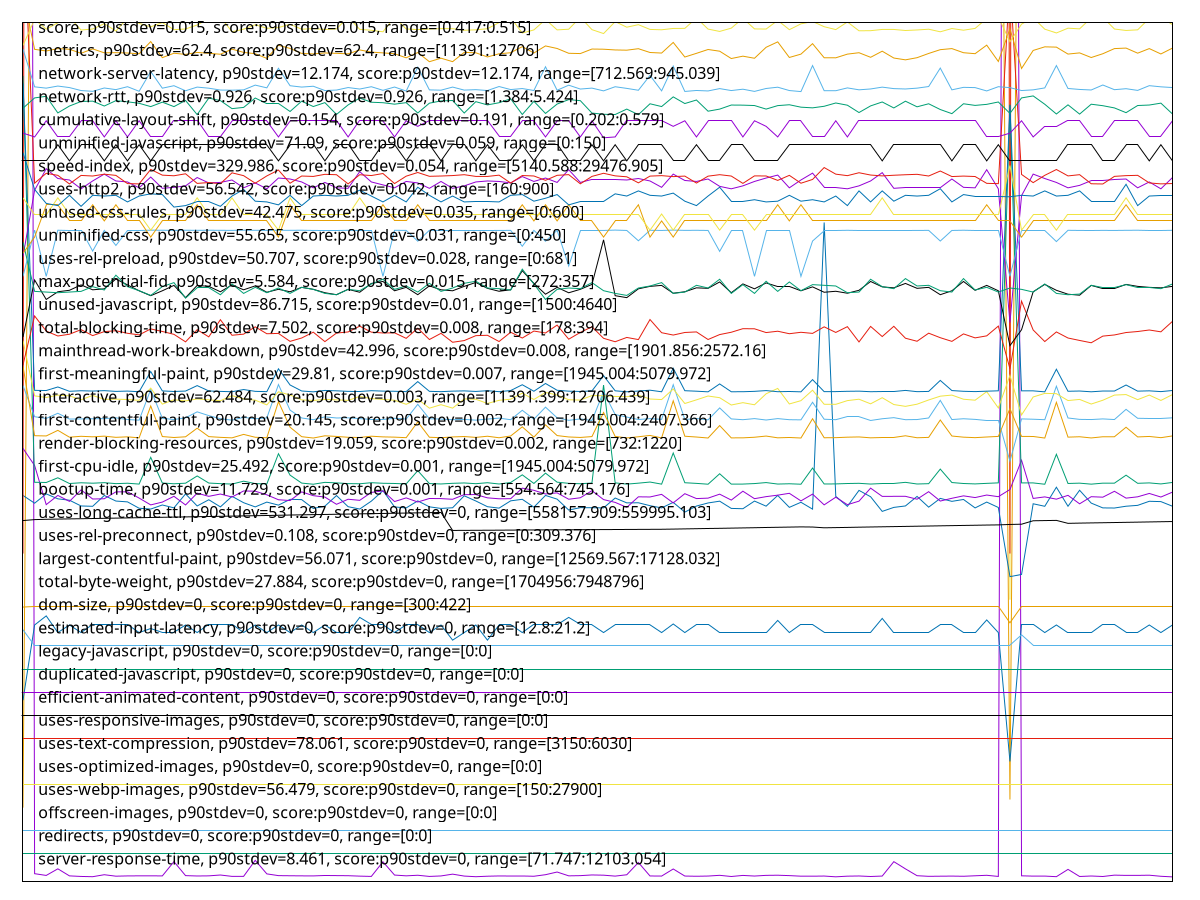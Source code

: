 reset
set terminal svg size 640, 4440 enhanced background rgb 'white'
set output "report_00007_2020-12-11T15:55:29.892Z/correlation/pages/correlation.svg"

$serverResponseTimeP90Stdev8461ScoreP90Stdev0Range7174712103054 <<EOF
0 215.64934510104882
1 0.3384957789716041
2 0.2627295983627526
3 0.5485674085443846
4 0.24331798413916597
5 0.21887439242773093
6 0.20786134561268854
7 0.2935124072652854
8 0.23037093885904347
9 0.24174213353798932
10 0.24507290867229464
11 0.24630851880276283
12 0.2418137631107699
13 0.8597620874904068
14 0.2541877718086469
15 0.23896648759273476
16 0.24469685341519562
17 0.28101304681504224
18 0.22179329751854693
19 0.22344077769250445
20 0.9167971348170885
21 0.32981069327193646
22 0.2542773087746225
23 0.24881555385008977
24 0.24414172422614486
25 0.24190330007674604
26 0.260598618572525
27 0.2554591967255054
28 0.25101816321309806
29 0.23246610386288033
30 0.2201637247377847
31 0.8521514453824506
32 0.2787209004860578
33 0.24543105653619837
34 0.27035814786390383
35 0.21966231772831926
36 0.24070350473266813
37 0.31858275773855205
38 0.23477615758506026
39 0.2074494755691995
40 0.22892044001023296
41 0.24018419033000768
42 0.23658480429777448
43 0.23807111793297503
44 0.2273087746226655
45 0.29446149910463015
46 0.4104297774366844
47 0.24507290867229464
48 0.2536326426195959
49 0.28339473011000277
50 0.27340240470708627
51 0.2336658992069585
52 0.29193655666410845
53 0.8222998209260681
54 0.2395037093885905
55 0.23481197237145054
56 0.5419237656689692
57 0.23626247122026103
58 0.22657457150166274
59 0.23594013814274734
60 0.2675825019186493
61 0.21654643131235596
62 0.2631772831926322
63 0.23642363775901776
64 0.26577385520593505
65 0.2717012023535432
66 0.25497569710923496
67 0.2303351240726529
68 0.2295292913788693
69 0.23613711946789462
70 0.20273983115886426
71 0.23106932719365567
72 0.23902020977232033
73 0.21679713481708857
74 0.23570734203121002
75 0.8589920695830138
76 0.5467766692248656
77 0.25121514453824506
78 0.2238884625223843
79 0.22960092095165013
80 0.23407776925044754
81 0.22644921974929658
82 0.24792018419033005
83 0.2686569455103608
84 0.2196085955487337
85 145.96403172166788
86 0.2461294448708111
87 0.23296751087234602
88 0.23434638014837542
89 0.20875671527244802
90 0.5248401125607571
91 0.21690457917625997
92 0.2381964696853417
93 0.21667178306472265
94 0.2756229214632898
95 0.26409056024558697
96 0.26477104118700445
97 0.2728651829112305
98 0.2261089792785881
99 0.2
EOF

$redirectsP90Stdev0ScoreP90Stdev0Range00 <<EOF
0 1.2
1 1.2
2 1.2
3 1.2
4 1.2
5 1.2
6 1.2
7 1.2
8 1.2
9 1.2
10 1.2
11 1.2
12 1.2
13 1.2
14 1.2
15 1.2
16 1.2
17 1.2
18 1.2
19 1.2
20 1.2
21 1.2
22 1.2
23 1.2
24 1.2
25 1.2
26 1.2
27 1.2
28 1.2
29 1.2
30 1.2
31 1.2
32 1.2
33 1.2
34 1.2
35 1.2
36 1.2
37 1.2
38 1.2
39 1.2
40 1.2
41 1.2
42 1.2
43 1.2
44 1.2
45 1.2
46 1.2
47 1.2
48 1.2
49 1.2
50 1.2
51 1.2
52 1.2
53 1.2
54 1.2
55 1.2
56 1.2
57 1.2
58 1.2
59 1.2
60 1.2
61 1.2
62 1.2
63 1.2
64 1.2
65 1.2
66 1.2
67 1.2
68 1.2
69 1.2
70 1.2
71 1.2
72 1.2
73 1.2
74 1.2
75 1.2
76 1.2
77 1.2
78 1.2
79 1.2
80 1.2
81 1.2
82 1.2
83 1.2
84 1.2
85 1.2
86 1.2
87 1.2
88 1.2
89 1.2
90 1.2
91 1.2
92 1.2
93 1.2
94 1.2
95 1.2
96 1.2
97 1.2
98 1.2
99 1.2
EOF

$offscreenImagesP90Stdev0ScoreP90Stdev0Range00 <<EOF
0 2.2
1 2.2
2 2.2
3 2.2
4 2.2
5 2.2
6 2.2
7 2.2
8 2.2
9 2.2
10 2.2
11 2.2
12 2.2
13 2.2
14 2.2
15 2.2
16 2.2
17 2.2
18 2.2
19 2.2
20 2.2
21 2.2
22 2.2
23 2.2
24 2.2
25 2.2
26 2.2
27 2.2
28 2.2
29 2.2
30 2.2
31 2.2
32 2.2
33 2.2
34 2.2
35 2.2
36 2.2
37 2.2
38 2.2
39 2.2
40 2.2
41 2.2
42 2.2
43 2.2
44 2.2
45 2.2
46 2.2
47 2.2
48 2.2
49 2.2
50 2.2
51 2.2
52 2.2
53 2.2
54 2.2
55 2.2
56 2.2
57 2.2
58 2.2
59 2.2
60 2.2
61 2.2
62 2.2
63 2.2
64 2.2
65 2.2
66 2.2
67 2.2
68 2.2
69 2.2
70 2.2
71 2.2
72 2.2
73 2.2
74 2.2
75 2.2
76 2.2
77 2.2
78 2.2
79 2.2
80 2.2
81 2.2
82 2.2
83 2.2
84 2.2
85 2.2
86 2.2
87 2.2
88 2.2
89 2.2
90 2.2
91 2.2
92 2.2
93 2.2
94 2.2
95 2.2
96 2.2
97 2.2
98 2.2
99 2.2
EOF

$usesWebpImagesP90Stdev56479ScoreP90Stdev0Range15027900 <<EOF
0 3.2
1 67.60000000000001
2 67.95
3 67.95
4 67.60000000000001
5 67.60000000000001
6 67.95
7 67.60000000000001
8 67.95
9 67.60000000000001
10 67.60000000000001
11 67.25000000000001
12 67.60000000000001
13 67.60000000000001
14 67.60000000000001
15 67.95
16 67.60000000000001
17 67.60000000000001
18 67.60000000000001
19 67.60000000000001
20 67.60000000000001
21 67.60000000000001
22 67.25000000000001
23 67.95
24 67.60000000000001
25 67.60000000000001
26 67.60000000000001
27 67.60000000000001
28 67.60000000000001
29 67.60000000000001
30 67.60000000000001
31 67.95
32 67.60000000000001
33 67.60000000000001
34 67.95
35 67.60000000000001
36 67.60000000000001
37 67.60000000000001
38 67.60000000000001
39 67.60000000000001
40 67.60000000000001
41 67.60000000000001
42 67.60000000000001
43 67.95
44 67.60000000000001
45 67.95
46 67.60000000000001
47 67.95
48 67.60000000000001
49 67.60000000000001
50 67.95
51 67.60000000000001
52 67.60000000000001
53 67.95
54 67.25000000000001
55 67.60000000000001
56 67.25000000000001
57 67.60000000000001
58 67.60000000000001
59 67.60000000000001
60 67.60000000000001
61 67.60000000000001
62 67.60000000000001
63 67.60000000000001
64 67.60000000000001
65 67.60000000000001
66 67.60000000000001
67 67.95
68 67.60000000000001
69 67.60000000000001
70 67.60000000000001
71 67.60000000000001
72 67.60000000000001
73 67.60000000000001
74 67.60000000000001
75 67.60000000000001
76 67.60000000000001
77 67.60000000000001
78 67.60000000000001
79 67.60000000000001
80 67.60000000000001
81 67.60000000000001
82 67.60000000000001
83 67.60000000000001
84 67.60000000000001
85 3.5500000000000003
86 67.60000000000001
87 67.60000000000001
88 67.60000000000001
89 67.60000000000001
90 67.60000000000001
91 67.60000000000001
92 67.60000000000001
93 67.25000000000001
94 67.60000000000001
95 67.95
96 67.60000000000001
97 67.60000000000001
98 67.60000000000001
99 67.60000000000001
EOF

$usesOptimizedImagesP90Stdev0ScoreP90Stdev0Range00 <<EOF
0 4.2
1 4.2
2 4.2
3 4.2
4 4.2
5 4.2
6 4.2
7 4.2
8 4.2
9 4.2
10 4.2
11 4.2
12 4.2
13 4.2
14 4.2
15 4.2
16 4.2
17 4.2
18 4.2
19 4.2
20 4.2
21 4.2
22 4.2
23 4.2
24 4.2
25 4.2
26 4.2
27 4.2
28 4.2
29 4.2
30 4.2
31 4.2
32 4.2
33 4.2
34 4.2
35 4.2
36 4.2
37 4.2
38 4.2
39 4.2
40 4.2
41 4.2
42 4.2
43 4.2
44 4.2
45 4.2
46 4.2
47 4.2
48 4.2
49 4.2
50 4.2
51 4.2
52 4.2
53 4.2
54 4.2
55 4.2
56 4.2
57 4.2
58 4.2
59 4.2
60 4.2
61 4.2
62 4.2
63 4.2
64 4.2
65 4.2
66 4.2
67 4.2
68 4.2
69 4.2
70 4.2
71 4.2
72 4.2
73 4.2
74 4.2
75 4.2
76 4.2
77 4.2
78 4.2
79 4.2
80 4.2
81 4.2
82 4.2
83 4.2
84 4.2
85 4.2
86 4.2
87 4.2
88 4.2
89 4.2
90 4.2
91 4.2
92 4.2
93 4.2
94 4.2
95 4.2
96 4.2
97 4.2
98 4.2
99 4.2
EOF

$usesTextCompressionP90Stdev78061ScoreP90Stdev0Range31506030 <<EOF
0 7.846875
1 11.10625
2 11.5
3 10.778125
4 11.10625
5 10.778125
6 11.10625
7 11.10625
8 11.10625
9 11.10625
10 10.778125
11 10.953125
12 10.778125
13 10.778125
14 11.10625
15 10.778125
16 11.10625
17 11.10625
18 11.10625
19 10.778125
20 11.10625
21 10.778125
22 11.10625
23 10.778125
24 11.10625
25 10.778125
26 11.10625
27 10.778125
28 10.778125
29 11.434375
30 11.10625
31 11.10625
32 10.778125
33 11.10625
34 11.10625
35 10.778125
36 11.10625
37 10.45
38 10.778125
39 11.10625
40 10.45
41 11.10625
42 11.10625
43 10.778125
44 11.10625
45 11.10625
46 11.10625
47 11.434375
48 11.10625
49 11.10625
50 10.778125
51 11.10625
52 11.10625
53 11.10625
54 11.10625
55 10.778125
56 11.149999999999999
57 10.778125
58 11.10625
59 11.10625
60 10.778125
61 10.778125
62 10.778125
63 10.778125
64 10.778125
65 11.303125
66 10.778125
67 11.10625
68 11.10625
69 10.778125
70 10.778125
71 10.778125
72 10.778125
73 10.778125
74 11.390625
75 10.778125
76 10.778125
77 10.778125
78 10.778125
79 11.10625
80 11.10625
81 10.778125
82 10.778125
83 11.325
84 10.778125
85 5.2
86 11.10625
87 11.10625
88 10.778125
89 11.10625
90 10.778125
91 10.778125
92 10.778125
93 11.10625
94 11.10625
95 10.778125
96 10.778125
97 11.10625
98 10.778125
99 11.10625
EOF

$usesResponsiveImagesP90Stdev0ScoreP90Stdev0Range00 <<EOF
0 6.2
1 6.2
2 6.2
3 6.2
4 6.2
5 6.2
6 6.2
7 6.2
8 6.2
9 6.2
10 6.2
11 6.2
12 6.2
13 6.2
14 6.2
15 6.2
16 6.2
17 6.2
18 6.2
19 6.2
20 6.2
21 6.2
22 6.2
23 6.2
24 6.2
25 6.2
26 6.2
27 6.2
28 6.2
29 6.2
30 6.2
31 6.2
32 6.2
33 6.2
34 6.2
35 6.2
36 6.2
37 6.2
38 6.2
39 6.2
40 6.2
41 6.2
42 6.2
43 6.2
44 6.2
45 6.2
46 6.2
47 6.2
48 6.2
49 6.2
50 6.2
51 6.2
52 6.2
53 6.2
54 6.2
55 6.2
56 6.2
57 6.2
58 6.2
59 6.2
60 6.2
61 6.2
62 6.2
63 6.2
64 6.2
65 6.2
66 6.2
67 6.2
68 6.2
69 6.2
70 6.2
71 6.2
72 6.2
73 6.2
74 6.2
75 6.2
76 6.2
77 6.2
78 6.2
79 6.2
80 6.2
81 6.2
82 6.2
83 6.2
84 6.2
85 6.2
86 6.2
87 6.2
88 6.2
89 6.2
90 6.2
91 6.2
92 6.2
93 6.2
94 6.2
95 6.2
96 6.2
97 6.2
98 6.2
99 6.2
EOF

$efficientAnimatedContentP90Stdev0ScoreP90Stdev0Range00 <<EOF
0 7.2
1 7.2
2 7.2
3 7.2
4 7.2
5 7.2
6 7.2
7 7.2
8 7.2
9 7.2
10 7.2
11 7.2
12 7.2
13 7.2
14 7.2
15 7.2
16 7.2
17 7.2
18 7.2
19 7.2
20 7.2
21 7.2
22 7.2
23 7.2
24 7.2
25 7.2
26 7.2
27 7.2
28 7.2
29 7.2
30 7.2
31 7.2
32 7.2
33 7.2
34 7.2
35 7.2
36 7.2
37 7.2
38 7.2
39 7.2
40 7.2
41 7.2
42 7.2
43 7.2
44 7.2
45 7.2
46 7.2
47 7.2
48 7.2
49 7.2
50 7.2
51 7.2
52 7.2
53 7.2
54 7.2
55 7.2
56 7.2
57 7.2
58 7.2
59 7.2
60 7.2
61 7.2
62 7.2
63 7.2
64 7.2
65 7.2
66 7.2
67 7.2
68 7.2
69 7.2
70 7.2
71 7.2
72 7.2
73 7.2
74 7.2
75 7.2
76 7.2
77 7.2
78 7.2
79 7.2
80 7.2
81 7.2
82 7.2
83 7.2
84 7.2
85 7.2
86 7.2
87 7.2
88 7.2
89 7.2
90 7.2
91 7.2
92 7.2
93 7.2
94 7.2
95 7.2
96 7.2
97 7.2
98 7.2
99 7.2
EOF

$duplicatedJavascriptP90Stdev0ScoreP90Stdev0Range00 <<EOF
0 8.2
1 8.2
2 8.2
3 8.2
4 8.2
5 8.2
6 8.2
7 8.2
8 8.2
9 8.2
10 8.2
11 8.2
12 8.2
13 8.2
14 8.2
15 8.2
16 8.2
17 8.2
18 8.2
19 8.2
20 8.2
21 8.2
22 8.2
23 8.2
24 8.2
25 8.2
26 8.2
27 8.2
28 8.2
29 8.2
30 8.2
31 8.2
32 8.2
33 8.2
34 8.2
35 8.2
36 8.2
37 8.2
38 8.2
39 8.2
40 8.2
41 8.2
42 8.2
43 8.2
44 8.2
45 8.2
46 8.2
47 8.2
48 8.2
49 8.2
50 8.2
51 8.2
52 8.2
53 8.2
54 8.2
55 8.2
56 8.2
57 8.2
58 8.2
59 8.2
60 8.2
61 8.2
62 8.2
63 8.2
64 8.2
65 8.2
66 8.2
67 8.2
68 8.2
69 8.2
70 8.2
71 8.2
72 8.2
73 8.2
74 8.2
75 8.2
76 8.2
77 8.2
78 8.2
79 8.2
80 8.2
81 8.2
82 8.2
83 8.2
84 8.2
85 8.2
86 8.2
87 8.2
88 8.2
89 8.2
90 8.2
91 8.2
92 8.2
93 8.2
94 8.2
95 8.2
96 8.2
97 8.2
98 8.2
99 8.2
EOF

$legacyJavascriptP90Stdev0ScoreP90Stdev0Range00 <<EOF
0 9.2
1 9.2
2 9.2
3 9.2
4 9.2
5 9.2
6 9.2
7 9.2
8 9.2
9 9.2
10 9.2
11 9.2
12 9.2
13 9.2
14 9.2
15 9.2
16 9.2
17 9.2
18 9.2
19 9.2
20 9.2
21 9.2
22 9.2
23 9.2
24 9.2
25 9.2
26 9.2
27 9.2
28 9.2
29 9.2
30 9.2
31 9.2
32 9.2
33 9.2
34 9.2
35 9.2
36 9.2
37 9.2
38 9.2
39 9.2
40 9.2
41 9.2
42 9.2
43 9.2
44 9.2
45 9.2
46 9.2
47 9.2
48 9.2
49 9.2
50 9.2
51 9.2
52 9.2
53 9.2
54 9.2
55 9.2
56 9.2
57 9.2
58 9.2
59 9.2
60 9.2
61 9.2
62 9.2
63 9.2
64 9.2
65 9.2
66 9.2
67 9.2
68 9.2
69 9.2
70 9.2
71 9.2
72 9.2
73 9.2
74 9.2
75 9.2
76 9.2
77 9.2
78 9.2
79 9.2
80 9.2
81 9.2
82 9.2
83 9.2
84 9.2
85 9.2
86 9.2
87 9.2
88 9.2
89 9.2
90 9.2
91 9.2
92 9.2
93 9.2
94 9.2
95 9.2
96 9.2
97 9.2
98 9.2
99 9.2
EOF

$estimatedInputLatencyP90Stdev0ScoreP90Stdev0Range128212 <<EOF
0 10.899999999999999
1 10.2
2 10.2
3 10.2
4 10.2
5 10.2
6 10.2
7 10.2
8 10.2
9 10.2
10 10.2
11 10.2
12 10.2
13 10.2
14 10.2
15 10.2
16 10.2
17 10.2
18 10.2
19 10.2
20 10.2
21 10.2
22 10.2
23 10.2
24 10.2
25 10.2
26 10.2
27 10.2
28 10.2
29 10.2
30 10.2
31 10.2
32 10.2
33 10.2
34 10.2
35 10.2
36 10.2
37 10.2
38 10.2
39 10.2
40 10.2
41 10.2
42 10.2
43 10.2
44 10.2
45 10.2
46 10.2
47 10.2
48 10.2
49 10.2
50 10.2
51 10.2
52 10.2
53 10.2
54 10.2
55 10.2
56 10.2
57 10.2
58 10.2
59 10.2
60 10.2
61 10.2
62 10.2
63 10.2
64 10.2
65 10.2
66 10.2
67 10.2
68 10.2
69 10.2
70 10.2
71 10.2
72 10.2
73 10.2
74 10.2
75 10.2
76 10.2
77 10.2
78 10.2
79 10.2
80 10.2
81 10.2
82 10.2
83 10.2
84 10.2
85 10.2
86 10.68
87 10.2
88 10.2
89 10.2
90 10.2
91 10.2
92 10.2
93 10.2
94 10.2
95 10.2
96 10.2
97 10.2
98 10.2
99 10.2
EOF

$domSizeP90Stdev0ScoreP90Stdev0Range300422 <<EOF
0 11.8827868852459
1 11.899999999999999
2 11.899999999999999
3 11.899999999999999
4 11.899999999999999
5 11.899999999999999
6 11.899999999999999
7 11.899999999999999
8 11.899999999999999
9 11.899999999999999
10 11.899999999999999
11 11.899999999999999
12 11.899999999999999
13 11.899999999999999
14 11.899999999999999
15 11.899999999999999
16 11.899999999999999
17 11.899999999999999
18 11.899999999999999
19 11.899999999999999
20 11.899999999999999
21 11.899999999999999
22 11.899999999999999
23 11.899999999999999
24 11.899999999999999
25 11.899999999999999
26 11.899999999999999
27 11.899999999999999
28 11.899999999999999
29 11.899999999999999
30 11.899999999999999
31 11.899999999999999
32 11.899999999999999
33 11.899999999999999
34 11.899999999999999
35 11.899999999999999
36 11.899999999999999
37 11.899999999999999
38 11.899999999999999
39 11.899999999999999
40 11.899999999999999
41 11.899999999999999
42 11.899999999999999
43 11.899999999999999
44 11.899999999999999
45 11.899999999999999
46 11.899999999999999
47 11.899999999999999
48 11.899999999999999
49 11.899999999999999
50 11.899999999999999
51 11.899999999999999
52 11.899999999999999
53 11.899999999999999
54 11.899999999999999
55 11.899999999999999
56 11.899999999999999
57 11.899999999999999
58 11.899999999999999
59 11.899999999999999
60 11.899999999999999
61 11.899999999999999
62 11.899999999999999
63 11.899999999999999
64 11.899999999999999
65 11.899999999999999
66 11.899999999999999
67 11.899999999999999
68 11.899999999999999
69 11.899999999999999
70 11.899999999999999
71 11.899999999999999
72 11.899999999999999
73 11.899999999999999
74 11.899999999999999
75 11.899999999999999
76 11.899999999999999
77 11.899999999999999
78 11.899999999999999
79 11.899999999999999
80 11.899999999999999
81 11.899999999999999
82 11.899999999999999
83 11.899999999999999
84 11.899999999999999
85 11.2
86 11.899999999999999
87 11.899999999999999
88 11.899999999999999
89 11.899999999999999
90 11.899999999999999
91 11.899999999999999
92 11.899999999999999
93 11.899999999999999
94 11.899999999999999
95 11.899999999999999
96 11.899999999999999
97 11.899999999999999
98 11.899999999999999
99 11.899999999999999
EOF

$totalByteWeightP90Stdev27884ScoreP90Stdev0Range17049567948796 <<EOF
0 138.57916666666665
1 45540.19999999999
2 45534.61458333333
3 45534.47604166666
4 45534.563541666656
5 45534.52708333333
6 45534.51979166666
7 45534.570833333324
8 45534.51979166666
9 45534.52708333333
10 45534.563541666656
11 45534.570833333324
12 45534.570833333324
13 45534.47604166666
14 45534.48333333332
15 45534.51979166666
16 45534.570833333324
17 45534.51979166666
18 45534.570833333324
19 45534.52708333333
20 45534.48333333332
21 45534.570833333324
22 45534.570833333324
23 45534.60729166666
24 45534.61458333333
25 45534.52708333333
26 45534.52708333333
27 45534.570833333324
28 45534.570833333324
29 45534.52708333333
30 45534.47604166666
31 45534.570833333324
32 45534.563541666656
33 45534.570833333324
34 45534.570833333324
35 45534.563541666656
36 45534.556249999994
37 45534.30833333333
38 45534.26458333332
39 45534.30833333333
40 45534.30833333333
41 45534.220833333326
42 45534.352083333324
43 45534.35937499999
44 45534.352083333324
45 45534.24999999999
46 45534.352083333324
47 45534.29374999999
48 45534.352083333324
49 45534.352083333324
50 45534.16979166666
51 45534.21354166666
52 45534.30833333333
53 45534.352083333324
54 45534.30104166666
55 45534.352083333324
56 45534.21354166666
57 45534.30104166666
58 45534.30833333333
59 45534.352083333324
60 45534.220833333326
61 45534.30833333333
62 45534.26458333332
63 45534.25729166666
64 45534.344791666656
65 45534.24999999999
66 45534.30104166666
67 45534.29374999999
68 45534.03854166666
69 45534.002083333326
70 45533.907291666656
71 45533.99479166666
72 45534.08958333333
73 45534.08958333333
74 45534.08958333333
75 45534.08958333333
76 45534.08958333333
77 45534.04583333332
78 45534.04583333332
79 45534.08958333333
80 45534.08958333333
81 45534.08958333333
82 45534.096874999996
83 45534.08229166666
84 45533.987499999996
85 12.2
86 45539.64583333333
87 45536.79479166666
88 45536.98437499999
89 45536.98437499999
90 45534.002083333326
91 45533.99479166666
92 45534.04583333332
93 45534.08229166666
94 45534.05312499999
95 45534.08958333333
96 45534.04583333332
97 45534.03854166666
98 45534.04583333332
99 45534.08958333333
EOF

$largestContentfulPaintP90Stdev56071ScoreP90Stdev0Range1256956717128032 <<EOF
0 16.71374078994475
1 16.3794314570086
2 16.78244473966811
3 16.568111287017476
4 16.50820574789141
5 16.259262186581918
6 16.24456453585174
7 16.713606257672616
8 16.47216959714797
9 16.43588624335455
10 16.160888825893675
11 16.125187324177205
12 16.30167853033109
13 16.17754223952996
14 16.78209327410718
15 16.25939840050744
16 16.52797022032069
17 16.219501173553912
18 16.67632063845182
19 16.4003243188704
20 16.21856953756941
21 16.42677840853133
22 16.29555394864237
23 16.544598409155956
24 16.53469178896698
25 16.15124286198196
26 16.251503037786826
27 16.70966109879241
28 16.227818631278335
29 16.12606514725286
30 16.46821434834736
31 16.921685641322625
32 16.2182399335027
33 16.174111666590655
34 16.47898533838478
35 16.221369490483124
36 16.152495693766163
37 16.18153616635883
38 16.699302113838414
39 16.474680305676618
40 16.22732758848508
41 16.165409110237256
42 16.48088897003541
43 16.547162930593423
44 16.20737140756799
45 16.715743639146094
46 16.55478754711641
47 16.082444739668112
48 16.186116990224857
49 16.18372231578095
50 16.176518112608388
51 16.60237833838238
52 16.392995673346103
53 16.397283889520256
54 16.271711466714148
55 16.175053392495574
56 16.415218723048582
57 15.992844564776153
58 16.255268259753052
59 16.388725955359384
60 16.466806804450222
61 16.153336520467
62 16.13961422870972
63 16.470918447017194
64 16.25091950405645
65 16.71443363114622
66 16.19888410284998
67 16.41935054545638
68 16.121874466976003
69 28.531516346872593
70 16.67387887771264
71 16.242899698984118
72 16.933591747406133
73 16.658707000723194
74 16.024468056993708
75 16.19749673879365
76 16.259845720312278
77 16.67240911263963
78 16.207590022510207
79 16.587768133629062
80 16.458867718741146
81 16.54014370929506
82 16.174461450498203
83 16.427625961845777
84 16.19336323473245
85 13.2
86 13.293772356981384
87 16.35410912008694
88 16.245079121792607
89 17.070236176208525
90 16.246767501807845
91 16.939304324011452
92 16.38288389144214
93 16.175391404829302
94 16.17013623794922
95 16.247524245838584
96 16.285432076817994
97 16.461790432353173
98 16.447597277643457
99 16.247589830321232
EOF

$usesRelPreconnectP90Stdev0108ScoreP90Stdev0Range0309376 <<EOF
0 14.2
1 345.26918238992454
2 344.38867924527045
3 344.38867924527045
4 344.38867924527045
5 344.38867924527045
6 344.38867924527045
7 344.38867924527045
8 344.38867924527045
9 344.38867924527045
10 344.38867924527045
11 349.32830188677974
12 344.38867924527045
13 344.38867924527045
14 344.38867924527045
15 344.38867924527045
16 344.38867924527045
17 344.38867924527045
18 344.38867924527045
19 346.6955974842641
20 344.38867924527045
21 344.38867924527045
22 350.8647798742011
23 344.38867924527045
24 344.38867924527045
25 344.38867924527045
26 344.38867924527045
27 344.38867924527045
28 344.38867924527045
29 344.38867924527045
30 344.38867924527045
31 344.38867924527045
32 344.38867924527045
33 344.38867924527045
34 344.38867924527045
35 344.38867924527045
36 344.38867924527045
37 344.38867924527045
38 344.38867924527045
39 344.38867924527045
40 344.38867924527045
41 344.38867924527045
42 344.38867924527045
43 344.38867924527045
44 344.38867924527045
45 345.4166666666541
46 344.38867924527045
47 344.38867924527045
48 344.38867924527045
49 344.38867924527045
50 344.38867924527045
51 344.5229559748302
52 344.38867924527045
53 344.38867924527045
54 344.38867924527045
55 344.38867924527045
56 354.70817610061596
57 344.38867924527045
58 344.98081761005034
59 344.38867924527045
60 344.38867924527045
61 344.38867924527045
62 344.38867924527045
63 344.38867924527045
64 344.38867924527045
65 344.38867924527045
66 344.45471698111953
67 344.41949685533336
68 344.38867924527045
69 344.38867924527045
70 344.38867924527045
71 344.38867924527045
72 344.38867924527045
73 344.38867924527045
74 344.38867924527045
75 344.38867924527045
76 344.38867924527045
77 345.0886792452705
78 344.57358490564786
79 344.6396226414969
80 344.38867924527045
81 344.9742138364654
82 344.38867924527045
83 344.38867924527045
84 344.38867924527045
85 14.2
86 344.5625786163397
87 344.38867924527045
88 344.38867924527045
89 345.2339622641383
90 344.38867924527045
91 344.59559748426415
92 344.38867924527045
93 344.38867924527045
94 344.38867924527045
95 344.38867924527045
96 344.38867924527045
97 344.38867924527045
98 344.40849056602514
99 344.38867924527045
EOF

$usesLongCacheTtlP90Stdev531297ScoreP90Stdev0Range558157909559995103 <<EOF
0 15.627249341215226
1 15.66827349771545
2 15.682263450649023
3 15.690984439338918
4 15.699705428028862
5 15.706894581429516
6 15.71561547130044
7 15.724336361171364
8 15.733057251042336
9 15.741778140913258
10 15.750499030784182
11 15.76046576206523
12 15.769186651936153
13 15.777907541807076
14 15.785382590267874
15 15.794103480138798
16 15.80282437000972
17 15.811545259880644
18 15.820266149751566
19 15.82898703962249
20 15.837707929493412
21 15.846428819364336
22 15.856395550645384
23 15.86665006866408
24 15.875371057353975
25 15.88409204604387
26 15.891279110129076
27 15.899999999999999
28 15.908720889870922
29 15.917441779741846
30 15.926162669612768
31 15.934883559483692
32 15.943604449354615
33 15.952325339225538
34 15.96104622909646
35 15.969349138229608
36 15.978069616354816
37 15.2
38 15.202673786192902
39 15.205347572385802
40 15.208021358578755
41 15.210695144771655
42 15.214904436672846
43 15.21719633811161
44 15.219870223123483
45 15.223308075281627
46 15.225981960293502
47 15.228655845305425
48 15.231329730317299
49 15.234003615329172
50 15.236677500341095
51 15.23935138535297
52 15.242025270364843
53 15.244699155376717
54 15.24737304038864
55 15.250046925400515
56 15.257891336839553
57 15.266597502683167
58 15.275303668526734
59 15.2840098343703
60 15.291178701647045
61 15.299884768671689
62 15.308590835696283
63 15.317296902720877
64 15.327540663588229
65 15.336246829431843
66 15.344535014537634
67 15.353240768635484
68 15.34698011126947
69 15.313906603665405
70 15.322288420926903
71 15.330670238188352
72 15.340590539844383
73 15.348972455924804
74 15.357354372005224
75 15.365736288085694
76 15.374118204166114
77 15.382500120246535
78 15.390882036327005
79 15.399263952407425
80 15.407645868487895
81 15.416027784568316
82 15.424409700648738
83 15.432791616729208
84 15.439633862587382
85 15.458792302042108
86 15.469568924235434
87 15.618082538952567
88 15.626464356214067
89 15.634846173475514
90 15.50668840067907
91 15.516831796759908
92 15.525523139757144
93 15.532972862326218
94 15.541664205323505
95 15.550355548320791
96 15.55904689131803
97 15.567738234315314
98 15.5764295773126
99 15.585120920309839
EOF

$bootupTimeP90Stdev11729ScoreP90Stdev0001Range554564745176 <<EOF
0 18.75140737341289
1 18.011251338534503
2 16.31666666666667
3 16.71538932231911
4 16.45823007495793
5 16.955254703992665
6 16.56006577940952
7 16.57152363469481
8 16.86894599969405
9 16.871837234205298
10 16.601239100504817
11 16.30515527000153
12 16.427015450512467
13 16.677428484014076
14 16.303067156187854
15 16.812834633623986
16 16.67635765641732
17 16.77615878843506
18 16.646535107847637
19 16.90883432767324
20 16.898447299984703
21 16.74173168119933
22 16.52890469634389
23 16.493406761511398
24 16.86862475141502
25 16.705323542909593
26 16.644072204375096
27 16.33144408750191
28 16.55021416551935
29 16.502776502983018
30 16.845816123604095
31 16.912207434603026
32 16.450359492121773
33 16.608949059201468
34 16.430335016062415
35 16.582767324460765
36 16.578162765794712
37 16.548233134465356
38 16.750137677833866
39 16.751636836469334
40 16.61055530059661
41 16.570399265718223
42 16.573236958849627
43 17.031122839222885
44 16.93763959002601
45 16.77637295395441
46 16.82675539238183
47 16.550374789658868
48 16.61424965580542
49 16.919328438121468
50 16.535597368823616
51 16.413415940033655
52 16.2
53 16.654834021722504
54 16.648623221661314
55 16.76180969863852
56 16.392802508796084
57 16.79098975065015
58 16.5788588037326
59 16.59840140737341
60 16.769894446994034
61 16.513377696190915
62 16.89839375860487
63 16.574521951965732
64 16.663025852837695
65 16.727061343123754
66 16.80726633012085
67 16.478629340676147
68 16.77235735046658
69 16.307029218295853
70 16.6385574422518
71 16.31527459079088
72 16.467278568150526
73 17.03144408750191
74 16.673894752944776
75 16.676197032277805
76 16.676625363316504
77 16.551499158635462
78 16.877940951506805
79 16.47220437509561
80 16.591708734893686
81 16.697131711794395
82 16.62281627657947
83 16.732308398347868
84 16.660937739024018
85 16.970406914486766
86 18.238427413186482
87 16.585551476212327
88 16.651782163071744
89 16.55380143796849
90 16.718976594768243
91 16.352218142878996
92 16.66018815970629
93 16.63984243536791
94 16.894860027535564
95 16.598240783233898
96 16.655315894141047
97 16.801001988679822
98 16.645785528529903
99 16.858612513385342
EOF

$firstCpuIdleP90Stdev25492ScoreP90Stdev0001Range19450045079972 <<EOF
0 34.88121598375678
1 17.284997603000477
2 17.27597078480584
3 17.479385804122835
4 17.231259693748058
5 17.263362567327484
6 17.244632131073573
7 17.268427286314537
8 17.225707114858576
9 17.243662051267588
10 17.20670313865937
11 18.364329827134032
12 17.254237049152586
13 17.21970333605933
14 17.245119990976
15 17.557919968416005
16 17.251546769690645
17 17.225272834945432
18 17.206982318603533
19 17.33229463354107
20 17.228267674346462
21 17.2114209977158
22 18.520208115958372
23 17.593968021206393
24 17.249564310087134
25 17.20035813992837
26 17.281404923719013
27 17.25876314824737
28 17.22727503454499
29 17.2202334959533
30 17.266577366684523
31 17.241944671611062
32 17.2327119934576
33 17.213014297397137
34 17.78702518259496
35 17.228936014212795
36 17.211604297679138
37 17.240041171991763
38 17.255015368996926
39 17.22349059530188
40 17.265500126899973
41 17.21023659795268
42 17.275262964947405
43 17.606993598601278
44 17.234463213107354
45 17.679611404077715
46 17.289639322072134
47 17.238989312202133
48 17.221536335692733
49 17.253063929387213
50 21.493801641239664
51 17.25929612814077
52 17.20437945912411
53 17.24646513070697
54 17.294952201009558
55 17.204272299145536
56 18.551115309776932
57 17.26537604692479
58 17.236944812611036
59 17.201046219790754
60 17.65372662925467
61 17.205837398832518
62 17.20728687854262
63 17.228969854206028
64 17.27181128563774
65 17.207941118411775
66 17.22054369589126
67 17.200975719804852
68 17.90097571980485
69 17.21055243788951
70 17.213922337215532
71 17.23133019373396
72 17.24022729195454
73 17.20802853839429
74 17.218470996305797
75 17.218558416288314
76 17.282143763571245
77 17.21038323792335
78 17.223893855221224
79 17.85540452891909
80 17.273486365302723
81 17.231826513634697
82 17.21405487718902
83 17.2379289924142
84 17.259313048137386
85 33.63486365302724
86 17.25818222836355
87 17.25687374862525
88 17.2
89 18.49653140069372
90 17.23290939341812
91 17.246927610614478
92 17.20353627929274
93 17.24658075068385
94 17.24713629057274
95 17.592106821578632
96 17.240187811962436
97 17.257764868447023
98 17.213378077324382
99 17.276898564620286
EOF

$renderBlockingResourcesP90Stdev19059ScoreP90Stdev0002Range7321220 <<EOF
0 21.46893203883495
1 20.123300970873785
2 20.048543689320386
3 20.27281553398058
4 20.02135922330097
5 20.028155339805824
6 20.03495145631068
7 20.041747572815535
8 20.075728155339803
9 20.000970873786407
10 19.97378640776699
11 21.29902912621359
12 20.05533980582524
13 20.000970873786407
14 20.075728155339803
15 20.33398058252427
16 20.170873786407768
17 20.03495145631068
18 19.97378640776699
19 20.09611650485437
20 20.03495145631068
21 20.06893203883495
22 21.516504854368932
23 20.40873786407767
24 20.06893203883495
25 19.994174757281552
26 20.11650485436893
27 20.06893203883495
28 20.075728155339803
29 20.041747572815535
30 20.014563106796114
31 20.014563106796114
32 20.05533980582524
33 20.02135922330097
34 20.66019417475728
35 20.03495145631068
36 20.02135922330097
37 19.994174757281552
38 20.007766990291262
39 19.97378640776699
40 20.02135922330097
41 20.062135922330096
42 19.994174757281552
43 20.401941747572813
44 20.014563106796114
45 20.5378640776699
46 20.075728155339803
47 19.966990291262135
48 20.028155339805824
49 19.96019417475728
50 21.20388349514563
51 20.218446601941746
52 20.109708737864075
53 20.000970873786407
54 20.041747572815535
55 20.007766990291262
56 21.509708737864077
57 20.000970873786407
58 20.048543689320386
59 19.987378640776697
60 20.50388349514563
61 20.028155339805824
62 19.994174757281552
63 20.041747572815535
64 19.980582524271846
65 20.041747572815535
66 19.994174757281552
67 19.987378640776697
68 20.748543689320385
69 20.014563106796114
70 19.994174757281552
71 20.136893203883496
72 20.136893203883496
73 19.96019417475728
74 20.03495145631068
75 20.082524271844658
76 19.994174757281552
77 20.000970873786407
78 20.06893203883495
79 20.83009708737864
80 20.000970873786407
81 20.03495145631068
82 20.007766990291262
83 19.980582524271846
84 19.980582524271846
85 18.2
86 20.028155339805824
87 20.014563106796114
88 19.994174757281552
89 21.441747572815533
90 20.06893203883495
91 20.007766990291262
92 20.000970873786407
93 20.028155339805824
94 20.000970873786407
95 20.44271844660194
96 20.05533980582524
97 20.041747572815535
98 20.041747572815535
99 20.075728155339803
EOF

$firstContentfulPaintP90Stdev20145ScoreP90Stdev0002Range19450042407366 <<EOF
0 22.309585184829352
1 19.301355655369537
2 19.29059159801119
3 19.5331544688108
4 19.237275718780772
5 19.275556889967092
6 19.253221723152304
7 19.281596329834503
8 19.23065452885932
9 19.252064948478367
10 19.207993178488216
11 20.588408714241112
12 19.264675137511105
13 19.223495304205795
14 19.25380347320635
15 19.626802776643526
16 19.26146710542118
17 19.230136670429705
18 19.20832608747868
19 19.357755146158095
20 19.233707875963777
21 19.213619004155355
22 20.774286263300752
23 19.669788389018326
24 19.259103115317174
25 19.200427065068574
26 19.29707155381548
27 19.27007229841712
28 19.232524199553236
29 19.22412749501597
30 19.279390387433043
31 19.250017053779448
32 19.2390075180746
33 19.215518939302953
34 19.9
35 19.234504839910645
36 19.213837580765258
37 19.24774721975356
38 19.26560324742392
39 19.228011433238056
40 19.278105829510242
41 19.21220666298369
42 19.289747556025265
43 19.685320779189585
44 19.241095765378425
45 19.771914106598132
46 19.30689068767564
47 19.246492926284436
48 19.225681070304805
49 19.26327624720774
50 20.30657939615209
51 19.27070785194437
52 19.20522229961809
53 19.25540748925131
54 19.31322604664569
55 19.205094516369222
56 20.8111416424471
57 19.277957869958925
58 19.244054956404774
59 19.20124756803497
60 19.741047726563064
61 19.20696082434607
62 19.208689260922824
63 19.23454519251555
64 19.28563159032498
65 19.209469411284314
66 19.224497393894264
67 19.201163500108084
68 20.03588067158264
69 19.212583287296134
70 19.216601734201234
71 19.237359786707657
72 19.247969159080533
73 19.209573655513655
74 19.222025796843848
75 19.222130041073186
76 19.297952585689234
77 19.212381524271606
78 19.228492301779834
79 19.981539163644225
80 19.287629044267767
81 19.23795162491293
82 19.216759781903775
83 19.245228544664087
84 19.27072802824682
85 20.474806043282975
86 19.269379578699585
87 19.267819277976606
88 19.2
89 20.74605289073572
90 19.23924290826988
91 19.25595897485168
92 19.204216847212546
93 19.255545360651407
94 19.256207815915257
95 19.667568995748564
96 19.24792208104148
97 19.268881896572427
98 19.21595272980568
99 19.291697931928997
EOF

$interactiveP90Stdev62484ScoreP90Stdev0003Range1139139912706439 <<EOF
0 23.41232948656656
1 21.02694173317374
2 20.956558463991964
3 21.058546173415085
4 21.028847086658686
5 20.855716409420687
6 21.04564106769589
7 20.87604262268767
8 20.883129071995135
9 20.868120749159875
10 20.834715994151335
11 21.36128363594488
12 20.66780947163082
13 20.859378107977008
14 20.808380589124127
15 20.892079347852636
16 20.856082823552402
17 20.814067336448435
18 21.03500040131072
19 20.894028671033393
20 20.840195106800994
21 20.636102435432598
22 21.200686764772602
23 21.065493385352507
24 20.85124615701369
25 20.828408785563983
26 20.871845959499023
27 20.852851050910626
28 20.832112011055234
29 21.001287858431546
30 20.907378359232414
31 20.87207557902157
32 20.836445468853054
33 20.660385921322163
34 20.889077194733403
35 20.492729471212066
36 20.644676526114857
37 20.495240629394786
38 20.896405477367825
39 20.878856683219283
40 20.697288709908186
41 20.833416445364165
42 20.880994098987646
43 21.142794553341172
44 20.86861662961813
45 21.174761743572915
46 21.06297734164803
47 20.857033057534
48 20.845058643709372
49 21.03917263689058
50 21.031946950213047
51 21.00053060255932
52 20.990148868827237
53 21.05509088815296
54 20.890210635780864
55 20.86595646302184
56 21.324342984565245
57 20.69517816450948
58 20.853324946520985
59 21.020009177801587
60 20.947004826197567
61 20.629592477692356
62 20.732019884073537
63 20.640643527905056
64 21.11587777122498
65 21.348697310520276
66 20.675206151569817
67 20.81864995585583
68 21.271957977533585
69 20.662423183894532
70 20.65948942807988
71 20.82026462079628
72 20.88094524377009
73 20.6815890857444
74 20.946281768977638
75 20.650084798699055
76 20.571957977533586
77 20.665193274730335
78 20.848407668873296
79 21.012788376645812
80 21.05999473061583
81 20.880263713485085
82 20.838538914925618
83 21.209062991823735
84 20.50201929083162
85 21.911237049005273
86 20.2
87 20.9772804045212
88 21.13364885661343
89 21.122382843443457
90 20.822638984369824
91 20.872424893827144
92 20.6719010961017
93 20.836649439386374
94 21.060082670007432
95 21.08186476875779
96 20.861244377287903
97 21.059911676745966
98 20.82774679736601
99 21.081920952257985
EOF

$firstMeaningfulPaintP90Stdev2981ScoreP90Stdev0007Range19450045079972 <<EOF
0 34.55238361798832
1 21.26418792705855
2 21.25737111426155
3 21.410984721723626
4 21.223606488551937
5 21.247849724066175
6 21.233704997231534
7 21.251674465016944
8 21.21941332879021
9 21.23297241878662
10 21.20506203187081
11 22.079270889742073
12 21.24095837567158
13 21.214879434868056
14 21.23407341604249
15 21.470291631934092
16 21.238926748240047
17 21.2190853721608
18 21.205272861132574
19 21.299905385425095
20 21.221346995150622
21 21.208624833435753
22 22.196986023814883
23 21.49751416176354
24 21.237429647522678
25 21.200270457739837
26 21.261474831306167
27 21.24437636521834
28 21.220597379997685
29 21.215279797506554
30 21.2502774549592
31 21.2316754993885
32 21.224703226630808
33 21.209828050939755
34 21.64330579065536
35 21.22185170762575
36 21.208763256688428
37 21.23023802714921
38 21.24154614209831
39 21.217739472227123
40 21.249463952151185
41 21.20773040626464
42 21.256836587547383
43 21.507350731057308
44 21.226025701090958
45 21.5621897645892
46 21.267693229733922
47 21.22944369063772
48 21.21626366739478
49 21.240072466854475
50 21.900790077334484
51 21.244778857445343
52 21.203307250944622
53 21.23508922975826
54 21.271705374472926
55 21.20322632658152
56 22.220326313803987
57 21.24937025025707
58 21.227899738973292
59 21.20079007733448
60 21.542642271723324
61 21.204408248200497
62 21.20550285669086
63 21.221877262687784
64 21.25422997122013
65 21.205996921223477
66 21.215514052241847
67 21.200736837621918
68 21.72935820287068
69 21.207968920176935
70 21.210513778437612
71 21.223659728264504
72 21.230378579990383
73 21.20606293846706
74 21.213948804692393
75 21.214014821935976
76 21.26203278349386
77 21.207841144866777
78 21.218044003383
79 21.694944052667765
80 21.25549494679071
81 21.224034535840975
82 21.210613869097234
83 21.22864296536072
84 21.24479163497636
85 33.61117151705799
86 21.243937669986796
87 21.242949540921565
88 21.2
89 22.179105998746582
90 21.224852297825993
91 21.235438482272695
92 21.20267050398233
93 21.23517654288687
94 21.23559607182189
95 21.49610863335179
96 21.230348765751348
97 21.243622490888402
98 21.210102767856597
99 21.258071748878923
EOF

$mainthreadWorkBreakdownP90Stdev42996ScoreP90Stdev0008Range1901856257216 <<EOF
0 22.366252618976358
1 24.485440985732968
2 23.830522298712996
3 23.61822807542657
4 23.694405367654447
5 23.893272972164116
6 23.634937144567537
7 23.807614985533306
8 23.846445674947674
9 23.735139179886325
10 23.666137882869464
11 23.92489274668267
12 23.81363863114839
13 23.690005487379068
14 23.364833383218617
15 23.890636535967342
16 23.580602115135214
17 24.32290731317976
18 23.649900229472273
19 23.697879876284603
20 24.014391898633207
21 23.715706375336797
22 23.729866307492813
23 23.38531377830993
24 23.531452658884653
25 23.784306095979296
26 23.375221989424382
27 23.745545245934405
28 23.792948717948754
29 24.04414347001901
30 23.784934650304375
31 23.748688017559687
32 23.755619574977594
33 23.51682131098477
34 23.954941135388683
35 23.46534969569993
36 23.733672553127835
37 23.346552928265037
38 23.419709667764195
39 23.6333308390702
40 23.6491843759354
41 23.378871096478147
42 23.781093484984595
43 23.529287638431672
44 23.832268282949308
45 23.748478499451334
46 24.089539060161652
47 23.47968422627964
48 23.772642921281108
49 24.01767434899739
50 23.51853237553632
51 23.369303102863444
52 23.55554724134491
53 23.46269579966082
54 24.330921380824144
55 23.76022897336135
56 23.65924124513624
57 23.770181083507985
58 23.79471216202739
59 23.466240147660457
60 23.679791479596986
61 23.780360171605363
62 23.935071834780057
63 23.929554524593467
64 23.76672403472019
65 23.824708171206282
66 23.716753965878564
67 23.77878878579274
68 23.73087897834987
69 24.014426818317936
70 23.771927067744265
71 24.022510725331735
72 23.360817619475274
73 24.032934251222265
74 23.593958894542613
75 24.038154744088654
76 23.522198942432453
77 23.39042951212216
78 23.740254913698546
79 23.544512620971844
80 23.38534869799464
81 23.708774817918837
82 23.536585852539204
83 23.624304100568757
84 24.046552928265037
85 22.2
86 25.125850543749596
87 23.87923525890459
88 23.377701287039837
89 23.793629651800934
90 23.530928863613756
91 23.425419036216752
92 23.324937643420164
93 23.613304399880306
94 23.663431607303277
95 23.76829542053282
96 23.81159582959198
97 23.877978150254506
98 23.798762845455514
99 24.25366157836983
EOF

$totalBlockingTimeP90Stdev7502ScoreP90Stdev0008Range178394 <<EOF
0 23.57121212121212
1 26.042424242424243
2 25.19983636363637
3 25.53333333333333
4 25.596969696969694
5 25.83030303030303
6 25.618181818181817
7 25.66060606060606
8 26.084848484848447
9 25.830303030303067
10 25.575757575757574
11 25.363636363636363
12 25.575757575757574
13 25.80909090909091
14 25.278787878787877
15 25.80909090909091
16 25.766666666666666
17 25.53333333333333
18 25.83030303030303
19 25.618181818181778
20 25.787878787878785
21 25.51212121212121
22 25.639393939393937
23 25.533333333333292
24 25.724242424242423
25 25.639393939393976
26 25.49090909090909
27 25.40606060606064
28 25.639393939393898
29 25.51212121212121
30 25.89393939393943
31 25.978787878787877
32 25.575757575757535
33 25.724242424242423
34 25.406060606060606
35 25.787878787878785
36 25.618181818181817
37 25.575757575757613
38 25.766666666666705
39 25.936363636363634
40 25.68181818181814
41 25.554545454545455
42 25.618181818181817
43 26.445454545454545
44 25.893939393939394
45 25.427272727272687
46 25.724242424242423
47 25.48908484848486
48 25.639393939393937
49 25.85151515151515
50 27.781818181818142
51 25.363636363636402
52 25.27878787878784
53 25.66060606060606
54 25.766666666666666
55 25.80909090909091
56 25.46969696969697
57 25.53333333333333
58 25.703030303030303
59 25.68181818181818
60 25.957575757575757
61 25.49090909090909
62 25.87272727272727
63 25.66060606060606
64 25.915151515151553
65 25.766666666666666
66 25.766666666666666
67 25.575757575757535
68 25.74545454545458
69 25.51212121212121
70 25.554545454545455
71 25.46969696969697
72 25.596969696969694
73 25.978787878787877
74 25.745454545454507
75 25.703030303030264
76 25.893939393939394
77 25.68181818181818
78 25.724242424242423
79 25.406060606060606
80 25.575757575757613
81 25.978787878787877
82 25.596969696969694
83 25.80909090909091
84 25.575757575757535
85 23.2
86 23.889595454545457
87 25.53333333333333
88 25.851515151515112
89 25.59696969696966
90 25.427272727272726
91 25.384848484848483
92 25.80909090909091
93 25.68181818181814
94 25.68181818181818
95 25.85151515151515
96 25.766666666666627
97 25.724242424242423
98 25.703030303030303
99 25.766666666666666
EOF

$unusedJavascriptP90Stdev86715ScoreP90Stdev001Range15004640 <<EOF
0 27.063636363636363
1 29.927272727272726
2 30.86060606060606
3 30.436363636363634
4 30.37272727272727
5 29.99090909090909
6 30.33030303030303
7 30.627272727272725
8 30.33030303030303
9 30.287878787878785
10 30.03333333333333
11 30.5
12 30.01212121212121
13 30.054545454545455
14 30.118181818181817
15 30.478787878787877
16 30.245454545454542
17 30.266666666666666
18 30.37272727272727
19 30.03333333333333
20 30.245454545454542
21 29.99090909090909
22 30.457575757575757
23 30.415151515151514
24 30.287878787878785
25 30.03333333333333
26 30.266666666666666
27 30.03333333333333
28 30.01212121212121
29 30.73333333333333
30 30.287878787878785
31 30.16060606060606
32 30.03333333333333
33 30.30909090909091
34 30.245454545454542
35 30.01212121212121
36 30.30909090909091
37 30.01212121212121
38 30.118181818181817
39 30.287878787878785
40 30.33030303030303
41 30.30909090909091
42 30.245454545454542
43 30.52121212121212
44 30.30909090909091
45 30.457575757575757
46 30.266666666666666
47 30.818181818181817
48 30.266666666666666
49 30.415151515151514
50 30.415151515151514
51 30.415151515151514
52 30.37272727272727
53 30.436363636363634
54 30.33030303030303
55 30.054545454545455
56 30.627272727272725
57 30.35151515151515
58 30.30909090909091
59 30.415151515151514
60 30.096969696969694
61 29.99090909090909
62 30.118181818181817
63 30.30909090909091
64 30.457575757575757
65 30.584848484848482
66 30.03333333333333
67 30.37272727272727
68 30.669696969696968
69 30.03333333333333
70 30.03333333333333
71 29.99090909090909
72 30.118181818181817
73 30.33030303030303
74 30.690909090909088
75 30.01212121212121
76 30.03333333333333
77 30.03333333333333
78 30.03333333333333
79 30.03333333333333
80 30.415151515151514
81 30.054545454545455
82 30.03333333333333
83 30.818181818181817
84 29.99090909090909
85 24.2
86 29.69393939393939
87 30.627272727272725
88 30.436363636363634
89 30.266666666666666
90 30.03333333333333
91 30.139393939393937
92 30.33030303030303
93 30.33030303030303
94 30.39393939393939
95 30.415151515151514
96 30.03333333333333
97 30.287878787878785
98 29.99090909090909
99 30.478787878787877
EOF

$maxPotentialFidP90Stdev5584ScoreP90Stdev0015Range272357 <<EOF
0 27.679166666666532
1 25.550000000000026
2 25.52083333333336
3 25.491666666666696
4 25.52083333333336
5 25.550000000000026
6 25.754166666666677
7 25.608333333333356
8 26.24999999999992
9 25.75416666666673
10 25.57916666666669
11 25.37500000000004
12 25.754166666666677
13 25.929166666666664
14 25.258333333333383
15 25.725000000000012
16 25.725000000000012
17 25.404166666666704
18 25.870833333333334
19 25.46249999999998
20 25.725000000000012
21 25.491666666666696
22 25.695833333333347
23 25.46249999999998
24 25.725000000000012
25 25.637500000000074
26 25.462500000000034
27 25.404166666666757
28 25.637499999999967
29 25.57916666666669
30 25.870833333333387
31 26.074999999999985
32 25.637499999999967
33 25.783333333333342
34 25.52083333333336
35 25.9
36 25.550000000000026
37 25.6958333333334
38 25.900000000000052
39 25.987499999999994
40 25.695833333333294
41 25.666666666666682
42 25.608333333333356
43 26.512499999999953
44 25.870833333333334
45 25.2
46 25.63750000000002
47 25.695833333333347
48 25.666666666666682
49 25.929166666666664
50 25.579166666666637
51 25.462500000000084
52 25.374999999999986
53 25.695833333333347
54 25.783333333333342
55 25.929166666666664
56 25.462500000000034
57 25.52083333333336
58 25.812500000000007
59 25.695833333333347
60 26.074999999999985
61 25.462500000000034
62 25.84166666666667
63 25.462500000000034
64 25.987500000000047
65 25.550000000000026
66 25.95833333333333
67 25.579166666666637
68 25.841666666666722
69 25.812500000000007
70 25.783333333333342
71 25.491666666666696
72 25.52083333333336
73 26.074999999999985
74 25.754166666666624
75 25.66666666666663
76 26.10416666666665
77 25.783333333333342
78 25.812500000000007
79 25.57916666666669
80 25.520833333333414
81 26.10416666666665
82 25.608333333333356
83 25.725000000000012
84 25.520833333333307
85 25.695833333333347
86 25.63750000000002
87 25.52083333333336
88 25.87083333333328
89 25.46249999999998
90 25.404166666666704
91 25.43333333333337
92 25.812500000000007
93 25.72499999999996
94 25.725000000000012
95 25.84166666666667
96 25.72499999999996
97 25.725000000000012
98 25.666666666666682
99 25.870833333333334
EOF

$usesRelPreloadP90Stdev50707ScoreP90Stdev0028Range0681 <<EOF
0 26.2
1 28.20294117647059
2 26.2
3 28.19705882352941
4 28.19411764705882
5 28.19411764705882
6 27.294117647058822
7 28.191176470588236
8 27.538235294117648
9 28.188235294117646
10 28.188235294117646
11 28.2
12 28.19705882352941
13 28.191176470588236
14 28.19705882352941
15 28.19411764705882
16 28.19705882352941
17 28.19411764705882
18 28.191176470588236
19 28.2
20 28.19411764705882
21 28.191176470588236
22 28.19705882352941
23 28.19411764705882
24 28.19705882352941
25 28.188235294117646
26 28.191176470588236
27 28.191176470588236
28 28.19411764705882
29 28.191176470588236
30 28.191176470588236
31 26.2
32 28.19411764705882
33 28.191176470588236
34 27.723529411764705
35 28.19411764705882
36 28.188235294117646
37 28.188235294117646
38 28.188235294117646
39 28.191176470588236
40 28.191176470588236
41 28.188235294117646
42 28.191176470588236
43 27.502941176470586
44 28.191176470588236
45 27.720588235294116
46 28.19705882352941
47 26.65
48 28.191176470588236
49 28.191176470588236
50 28.188235294117646
51 28.20294117647059
52 28.188235294117646
53 27.741176470588236
54 28.19411764705882
55 28.188235294117646
56 28.20294117647059
57 28.191176470588236
58 28.19411764705882
59 28.188235294117646
60 27.28235294117647
61 28.188235294117646
62 28.188235294117646
63 26.2
64 28.191176470588236
65 28.191176470588236
66 28.191176470588236
67 26.2
68 27.72941176470588
69 28.191176470588236
70 28.191176470588236
71 28.19411764705882
72 28.188235294117646
73 28.188235294117646
74 28.188235294117646
75 28.191176470588236
76 28.191176470588236
77 28.188235294117646
78 28.191176470588236
79 27.72941176470588
80 28.188235294117646
81 28.19705882352941
82 28.188235294117646
83 28.188235294117646
84 28.188235294117646
85 26.2
86 28.191176470588236
87 28.191176470588236
88 28.185294117647057
89 27.705882352941174
90 28.19411764705882
91 28.188235294117646
92 28.185294117647057
93 28.191176470588236
94 28.188235294117646
95 28.19411764705882
96 28.19705882352941
97 28.191176470588236
98 28.191176470588236
99 28.19411764705882
EOF

$unminifiedCssP90Stdev55655ScoreP90Stdev0031Range0450 <<EOF
0 27.2
1 27.9
2 29.3
3 29.3
4 28.599999999999998
5 28.599999999999998
6 29.3
7 28.599999999999998
8 29.3
9 28.599999999999998
10 28.599999999999998
11 27.9
12 28.599999999999998
13 28.599999999999998
14 28.599999999999998
15 29.3
16 28.599999999999998
17 28.599999999999998
18 28.599999999999998
19 28.599999999999998
20 28.599999999999998
21 28.599999999999998
22 27.9
23 29.3
24 28.599999999999998
25 28.599999999999998
26 28.599999999999998
27 28.599999999999998
28 28.599999999999998
29 28.599999999999998
30 28.599999999999998
31 29.3
32 28.599999999999998
33 28.599999999999998
34 29.3
35 28.599999999999998
36 28.599999999999998
37 28.599999999999998
38 28.599999999999998
39 28.599999999999998
40 28.599999999999998
41 28.599999999999998
42 28.599999999999998
43 29.3
44 28.599999999999998
45 29.3
46 28.599999999999998
47 29.3
48 28.599999999999998
49 28.599999999999998
50 27.9
51 28.599999999999998
52 28.599999999999998
53 29.3
54 27.9
55 28.599999999999998
56 27.9
57 28.599999999999998
58 28.599999999999998
59 28.599999999999998
60 28.599999999999998
61 28.599999999999998
62 28.599999999999998
63 28.599999999999998
64 28.599999999999998
65 29.3
66 28.599999999999998
67 29.3
68 28.599999999999998
69 28.599999999999998
70 28.599999999999998
71 28.599999999999998
72 28.599999999999998
73 28.599999999999998
74 28.599999999999998
75 28.599999999999998
76 28.599999999999998
77 28.599999999999998
78 28.599999999999998
79 28.599999999999998
80 28.599999999999998
81 28.599999999999998
82 28.599999999999998
83 29.3
84 28.599999999999998
85 28.599999999999998
86 27.9
87 28.599999999999998
88 28.599999999999998
89 28.599999999999998
90 28.599999999999998
91 28.599999999999998
92 28.599999999999998
93 28.599999999999998
94 28.599999999999998
95 29.3
96 28.599999999999998
97 28.599999999999998
98 28.599999999999998
99 28.599999999999998
EOF

$unusedCssRulesP90Stdev42475ScoreP90Stdev0035Range0600 <<EOF
0 29.599999999999998
1 28.9
2 28.9
3 29.599999999999998
4 28.9
5 28.9
6 28.9
7 28.9
8 28.9
9 28.9
10 28.9
11 28.2
12 28.9
13 28.9
14 28.9
15 29.599999999999998
16 28.9
17 28.9
18 29.599999999999998
19 28.9
20 28.9
21 28.9
22 28.2
23 29.599999999999998
24 28.9
25 28.9
26 28.9
27 28.9
28 28.9
29 29.599999999999998
30 28.9
31 28.9
32 28.9
33 28.9
34 28.9
35 28.9
36 28.9
37 28.9
38 28.9
39 28.9
40 28.9
41 28.9
42 28.9
43 28.9
44 28.9
45 28.9
46 28.9
47 28.9
48 28.9
49 28.9
50 28.9
51 28.9
52 28.9
53 28.9
54 28.2
55 28.9
56 28.2
57 28.9
58 28.9
59 28.9
60 28.2
61 28.9
62 28.9
63 28.2
64 28.9
65 28.9
66 28.9
67 28.9
68 28.9
69 28.9
70 28.9
71 28.9
72 28.9
73 28.9
74 29.599999999999998
75 28.9
76 28.9
77 28.9
78 28.9
79 28.9
80 28.9
81 28.9
82 28.9
83 28.9
84 28.9
85 31
86 28.2
87 28.9
88 28.9
89 28.2
90 28.9
91 28.9
92 28.9
93 28.9
94 28.9
95 29.599999999999998
96 28.9
97 28.9
98 28.9
99 28.9
EOF

$usesHttp2P90Stdev56542ScoreP90Stdev0042Range160900 <<EOF
0 31.554545454545455
1 29.96363636363636
2 29.35909090909091
3 29.263636363636362
4 29.709090909090907
5 29.23181818181818
6 29.709090909090907
7 29.677272727272726
8 29.709090909090907
9 29.422727272727272
10 29.677272727272726
11 29.772727272727273
12 29.74090909090909
13 29.2
14 29.263636363636362
15 29.454545454545453
16 29.454545454545453
17 29.23181818181818
18 29.677272727272726
19 29.96363636363636
20 29.454545454545453
21 29.422727272727272
22 29.295454545454543
23 29.709090909090907
24 29.263636363636362
25 29.677272727272726
26 29.709090909090907
27 29.677272727272726
28 29.709090909090907
29 29.93181818181818
30 29.677272727272726
31 29.422727272727272
32 29.709090909090907
33 29.422727272727272
34 30.05909090909091
35 29.709090909090907
36 29.422727272727272
37 29.677272727272726
38 29.422727272727272
39 29.454545454545453
40 29.454545454545453
41 29.422727272727272
42 29.709090909090907
43 29.74090909090909
44 29.454545454545453
45 29.581818181818182
46 29.74090909090909
47 29.295454545454543
48 29.422727272727272
49 29.422727272727272
50 29.422727272727272
51 29.772727272727273
52 29.677272727272726
53 29.9
54 29.709090909090907
55 29.677272727272726
56 29.804545454545455
57 29.454545454545453
58 29.263636363636362
59 29.677272727272726
60 30.05909090909091
61 29.422727272727272
62 29.422727272727272
63 29.518181818181816
64 29.422727272727272
65 29.454545454545453
66 29.709090909090907
67 29.454545454545453
68 29.518181818181816
69 29.422727272727272
70 29.677272727272726
71 29.263636363636362
72 29.9
73 29.422727272727272
74 29.9
75 29.454545454545453
76 29.709090909090907
77 29.677272727272726
78 29.709090909090907
79 29.995454545454546
80 29.422727272727272
81 29.74090909090909
82 29.677272727272726
83 29.677272727272726
84 29.677272727272726
85 29.645454545454545
86 29.709090909090907
87 29.677272727272726
88 29.9
89 29.677272727272726
90 29.709090909090907
91 29.9
92 29.422727272727272
93 29.422727272727272
94 29.422727272727272
95 30.186363636363634
96 29.263636363636362
97 29.677272727272726
98 29.709090909090907
99 29.709090909090907
EOF

$speedIndexP90Stdev329986ScoreP90Stdev0054Range514058829476905 <<EOF
0 42.0591295212121
1 30.235437879267806
2 30.662240082980766
3 30.573741855075248
4 30.202051262707712
5 30.570393296212185
6 30.544526206027843
7 30.624521924884824
8 30.571837763507776
9 30.21646495773983
10 30.20300596815409
11 30.830401329984696
12 30.582233430363235
13 30.55506437168644
14 30.6408772077843
15 30.224951353702785
16 30.262176324844617
17 30.210998713672996
18 30.682441885502524
19 30.55987946408642
20 30.233544789868116
21 30.548792689954585
22 30.80322166305244
23 30.232464730538346
24 30.54412057846086
25 30.526634652250188
26 30.618107054811276
27 30.600643365114596
28 30.20398319017781
29 30.599781420109075
30 30.564659585922225
31 30.652905690451554
32 30.218430563632584
33 30.53813813088331
34 30.697040277640074
35 30.531865893699585
36 30.54459598825863
37 30.563920859354223
38 30.60198717325531
39 30.527568048473267
40 30.526284426519926
41 30.58171089365472
42 30.239460231080415
43 30.5659704982265
44 30.545979430370462
45 30.358660665244038
46 30.5744951919787
47 30.604075705711157
48 30.206865536168962
49 30.528085984411025
50 30.663020236109595
51 30.551426853700914
52 30.510411867977417
53 30.249267790457953
54 30.54095062882778
55 30.560781107196693
56 30.518526427920094
57 30.54126502247259
58 30.23945368786955
59 30.53865378018045
60 30.602351434276446
61 30.543515519543668
62 30.22560633650271
63 30.550402206474107
64 30.546392842703632
65 30.355155826856475
66 30.57344875603508
67 30.232761731554632
68 30.396060706172772
69 30.910998713672996
70 30.625513256690958
71 30.560007863752404
72 30.68657304536708
73 30.586733044530046
74 30.549925503464273
75 30.57784140721839
76 30.599755407707764
77 30.618211632799646
78 30.54448656892186
79 30.760600561099036
80 30.521706003372145
81 30.54147459968486
82 30.522877354140697
83 30.227480910412865
84 30.21427511804651
85 39.03022109248112
86 30.61361919589455
87 30.258309502366618
88 30.574428934405464
89 30.826648402905423
90 30.549165365242345
91 30.602613216794584
92 30.20898591187344
93 30.2
94 30.529598531019047
95 30.560814150296803
96 30.574147441220617
97 30.245467401764863
98 30.204542942204107
99 30.219482115488724
EOF

$unminifiedJavascriptP90Stdev7109ScoreP90Stdev0059Range0150 <<EOF
0 31.2
1 31.2
2 31.2
3 31.9
4 31.2
5 31.9
6 31.9
7 31.2
8 31.9
9 31.2
10 31.9
11 31.2
12 31.9
13 31.9
14 31.9
15 31.9
16 31.9
17 31.9
18 31.9
19 31.9
20 31.9
21 31.9
22 31.2
23 31.9
24 31.9
25 31.9
26 31.2
27 31.9
28 31.9
29 31.2
30 31.2
31 31.9
32 31.9
33 31.2
34 31.9
35 31.9
36 31.2
37 31.9
38 31.9
39 31.2
40 31.9
41 31.2
42 31.2
43 31.9
44 31.2
45 31.9
46 31.9
47 31.2
48 31.2
49 31.9
50 31.2
51 31.9
52 31.2
53 31.9
54 31.9
55 31.9
56 31.2
57 31.2
58 31.9
59 31.2
60 31.2
61 31.9
62 31.9
63 31.2
64 31.2
65 31.2
66 31.9
67 31.9
68 31.9
69 31.9
70 31.9
71 31.9
72 31.9
73 31.9
74 31.2
75 31.9
76 31.9
77 31.9
78 31.9
79 31.9
80 31.2
81 31.9
82 31.9
83 31.2
84 31.9
85 31.2
86 31.2
87 31.2
88 31.2
89 31.2
90 31.9
91 31.9
92 31.9
93 31.2
94 31.2
95 31.9
96 31.9
97 31.2
98 31.9
99 31.2
EOF

$cumulativeLayoutShiftP90Stdev0154ScoreP90Stdev0191Range02020579 <<EOF
0 32.40068875844118
1 32.23627127275972
2 32.936193434096474
3 32.23626406154841
4 32.23626406154841
5 32.93621761286381
6 32.936200645307785
7 32.236317509349874
8 32.93621655239155
9 32.23626406154841
10 32.93620552348014
11 32.23630563206066
12 32.23629926922715
13 32.93621082584139
14 32.93625918337605
15 32.936200645307785
16 32.23629333058255
17 32.23626406154841
18 32.93621761286381
19 32.93620552348014
20 32.93620552348014
21 32.93620552348014
22 32.23626936390967
23 32.93621082584139
24 32.936200645307785
25 32.93619873645773
26 32.936241367442236
27 32.93626045594276
28 32.23626406154841
29 32.93622291522506
30 32.93620552348014
31 32.93623479251428
32 32.236257274526004
33 32.93621761286381
34 32.69517100089014
35 32.93621082584139
36 32.93620552348014
37 32.936236277175425
38 32.93622270313061
39 32.93621082584139
40 32.93620552348014
41 32.23628717984349
42 32.23626406154841
43 32.936228641775216
44 32.93621082584139
45 32.23628717984349
46 32.936210613746944
47 32.93624688189794
48 32.23626406154841
49 32.936200645307785
50 32.2
51 32.23627615093208
52 32.936210613746944
53 32.936228641775216
54 32.93620552348014
55 32.936228641775216
56 32.69519030148511
57 32.93620552348014
58 32.23628717984349
59 32.936228641775216
60 32.93624073115888
61 32.936200645307785
62 32.23628717984349
63 32.936212734691445
64 32.69518309027381
65 32.23629842084935
66 32.93620552348014
67 32.936228641775216
68 32.23629926922715
69 32.236259183376056
70 32.93618664707407
71 32.23626406154841
72 32.936228641775216
73 32.93621082584139
74 32.936200645307785
75 32.936228641775216
76 32.936193434096474
77 32.93624709399239
78 32.93620552348014
79 32.93618855592412
80 32.93620552348014
81 32.936212734691445
82 32.93620552348014
83 32.23628717984349
84 32.23626406154841
85 32.40068875844118
86 32.93621655239155
87 32.23628336214338
88 32.69519517965747
89 32.695207269041134
90 32.93621761286381
91 32.936264061548414
92 32.23626406154841
93 32.23627509045983
94 32.93620552348014
95 32.93621761286381
96 32.93624073115888
97 32.23628824031574
98 32.23626406154841
99 32.936200645307785
EOF

$networkRttP90Stdev0926ScoreP90Stdev0926Range13845424 <<EOF
0 33.480603448275865
1 33.92594827586207
2 33.99635057471264
3 33.276637931034486
4 33.57454022988506
5 33.77086206896552
6 33.7871551724138
7 33.57494252873563
8 33.807068965517246
9 33.75658045977012
10 33.69341954022989
11 33.550000000000004
12 33.7425
13 33.54979885057472
14 33.81511494252874
15 33.2032183908046
16 33.91890804597701
17 33.80887931034483
18 33.462097701149425
19 33.51459770114943
20 33.92091954022989
21 33.69020114942529
22 33.69020114942529
23 33.3383908045977
24 33.78474137931035
25 33.553017241379315
26 33.72198275862069
27 33.21186781609196
28 33.62281609195403
29 33.92152298850575
30 33.73887931034483
31 33.71896551724138
32 33.655
33 33.72158045977012
34 33.27402298850575
35 33.69824712643678
36 33.79560344827586
37 33.81431034482759
38 33.271810344827585
39 33.76402298850575
40 33.623017241379316
41 33.717356321839084
42 33.88913793103448
43 33.208448275862075
44 33.77951149425288
45 33.2541091954023
46 33.66002873563219
47 33.85272988505747
48 33.807068965517246
49 33.27140804597701
50 33.217298850574714
51 33.20744252873563
52 33.44238505747127
53 33.2
54 33.67229885057471
55 33.55181034482759
56 33.970804597701154
57 33.68255747126437
58 33.8348275862069
59 33.351063218390806
60 33.441580459770115
61 33.61718390804598
62 33.61295977011495
63 33.59586206896552
64 33.44238505747127
65 33.59284482758621
66 33.63005747126437
67 33.525258620689655
68 33.49629310344828
69 33.56408045977012
70 33.70649425287357
71 33.6105459770115
72 33.29252873563219
73 33.58017241379311
74 33.750143678160924
75 33.49166666666667
76 33.7839367816092
77 33.5405459770115
78 33.6725
79 33.423477011494256
80 33.24465517241379
81 33.67270114942529
82 33.60189655172414
83 33.64695402298851
84 33.74954022988506
85 33.256321839080464
86 33.92594827586207
87 34.01264367816092
88 33.65137931034483
89 33.230172413793106
90 33.6264367816092
91 33.22594827586207
92 33.65318965517242
93 33.58922413793104
94 33.49247126436782
95 33.2875
96 33.59686781609196
97 33.61778735632184
98 33.6996551724138
99 33.22997126436782
EOF

$networkServerLatencyP90Stdev12174ScoreP90Stdev12174Range712569945039 <<EOF
0 36.03727179325061
1 34.40561131747412
2 34.34940330356437
3 34.439532126768356
4 34.37364261439975
5 34.245190863826764
6 34.21036908243105
7 34.35578123765115
8 34.28512605706157
9 34.41164941120683
10 34.213854421876235
11 35.067699359835615
12 34.347079743934245
13 34.454587844779894
14 34.23503516952502
15 34.3947522326721
16 34.346953291709475
17 34.26619773966649
18 34.26121078005217
19 34.273531968703075
20 34.48068442266656
21 34.36213546194579
22 35.20851181537976
23 34.453821228167236
24 34.395376590531896
25 34.43173950841698
26 34.24554651070893
27 34.26601596459338
28 34.37519165415317
29 34.309681498458865
30 34.410795858689646
31 34.25489607207777
32 34.397447245712485
33 34.22269027108196
34 35.25819963644986
35 34.27357938828737
36 34.26083142337786
37 34.395210621986884
38 34.26449853789615
39 34.28333991938671
40 34.2464790958666
41 34.41895993045128
42 34.28747332648384
43 34.33141547459101
44 34.247174583102826
45 35.2734529360626
46 34.25774915039912
47 34.47756263336758
48 34.30990278985221
49 34.35047024421086
50 34.230696277562636
51 34.4101477910377
52 34.33854421876235
53 34.257598988382206
54 34.900000000000006
55 34.23150241049554
56 35.30371453410259
57 34.206227772069866
58 34.24813087805264
59 34.227582391527704
60 34.32939223899471
61 34.24458231249506
62 34.303192918675414
63 34.2083063305145
64 34.33430016596855
65 34.39000237097922
66 34.24519876709081
67 34.2
68 35.32642851497669
69 34.23776969888564
70 34.23709792144156
71 34.359985774124716
72 34.276582628625626
73 34.31344345214574
74 34.39285544930056
75 34.32894175294397
76 34.31304038567929
77 34.349079269738404
78 34.41858847704102
79 35.21788508654075
80 34.275902947917494
81 34.383466371611476
82 34.372354382359916
83 34.22790642535367
84 34.411507152453964
85 34.37086856871888
86 34.245190863826764
87 34.27537342922627
88 34.35928238362444
89 35.32668141942622
90 34.33472694222714
91 34.292634157907216
92 34.26954082035881
93 34.485031217892995
94 34.282272978740224
95 34.325021733976136
96 34.25160831423378
97 34.456571564055956
98 34.406117126373196
99 34.3750493954003
EOF

$metricsP90Stdev624ScoreP90Stdev624Range1139112706 <<EOF
0 38.41853146853147
1 36.02972027972028
2 35.95874125874126
3 36.06153846153846
4 36.032167832167836
5 35.858391608391614
6 36.0493006993007
7 35.87797202797203
8 35.88531468531469
9 35.87062937062937
10 35.836363636363636
11 36.365034965034965
12 35.669930069930075
13 35.86083916083916
14 35.80944055944056
15 35.8951048951049
16 35.858391608391614
17 35.81678321678322
18 36.03706293706294
19 35.89755244755245
20 35.84125874125874
21 35.638111888111894
22 36.20349650349651
23 36.06888111888112
24 35.85349650349651
25 35.83146853146854
26 35.87307692307692
27 35.85594405594406
28 35.83391608391609
29 36.002797202797204
30 35.90979020979021
31 35.87552447552448
32 35.83881118881119
33 35.66258741258741
34 35.890209790209795
35 35.493706293706296
36 35.64545454545455
37 35.49615384615385
38 35.89755244755245
39 35.880419580419584
40 35.6993006993007
41 35.836363636363636
42 35.88286713286713
43 36.144755244755245
44 35.87062937062937
45 36.17657342657343
46 36.06643356643357
47 35.858391608391614
48 35.84615384615385
49 36.04195804195805
50 36.034615384615385
51 36.002797202797204
52 35.99300699300699
53 36.056643356643356
54 35.892657342657344
55 35.868181818181824
56 36.32832167832168
57 35.69685314685315
58 35.85594405594406
59 36.022377622377626
60 35.94895104895105
61 35.63076923076923
62 35.73356643356644
63 35.643006993007
64 36.11783216783217
65 36.352797202797206
66 35.67727272727273
67 35.82167832167833
68 36.27447552447553
69 35.66503496503497
70 35.66258741258741
71 35.82167832167833
72 35.88286713286713
73 35.684615384615384
74 35.94895104895105
75 35.6527972027972
76 35.574475524475524
77 35.66748251748252
78 35.85104895104895
79 36.01503496503497
80 36.06153846153846
81 35.88286713286713
82 35.84125874125874
83 36.210839160839164
84 35.50349650349651
85 36.915734265734265
86 35.2
87 35.98076923076923
88 36.13741258741259
89 36.12517482517483
90 35.824125874125876
91 35.87552447552448
92 35.67482517482518
93 35.83881118881119
94 36.06153846153846
95 36.08356643356644
96 35.86328671328672
97 36.06153846153846
98 35.82902097902098
99 36.08356643356644
EOF

$scoreP90Stdev0015ScoreP90Stdev0015Range04170515 <<EOF
0 36.2
1 37.32482857115445
2 36.903744964373864
3 37.178150836612645
4 37.423986490735004
5 36.86468433653836
6 36.91004094936401
7 37.14075444132861
8 36.82077468350856
9 37.380826031494045
10 37.15173121812489
11 37.0034222560391
12 37.18827244140905
13 36.879370189887254
14 36.91109880944614
15 37.08278822310951
16 37.360214714749944
17 37.435551741938305
18 36.79230028276285
19 36.90208536439626
20 37.095212402983
21 36.939400753474764
22 36.97258203984462
23 37.115066792768374
24 36.89932581265644
25 36.926950351289925
26 36.88901979756792
27 36.91432503654927
28 37.422705087881994
29 36.894939072275854
30 36.85563071189855
31 36.78897591456273
32 37.42266624071161
33 36.911139869649304
34 36.88404091079815
35 36.90984290342675
36 36.924920178165785
37 36.92373399240209
38 36.854484784161805
39 36.87438263591796
40 36.92230135723374
41 37.18800195132508
42 37.39824395471362
43 36.73631885558932
44 36.86996190424283
45 37.321596977220054
46 36.871633474855635
47 36.90009047703741
48 37.42051292314033
49 36.88196782947138
50 36.7125766682125
51 37.22907268417613
52 36.98779801638517
53 37.0973706592473
54 36.89135565901493
55 36.8761409775921
56 36.93302308419288
57 36.93683938998047
58 37.38692493930165
59 36.905885489501685
60 36.80453632366642
61 36.94658219230239
62 37.373536386973115
63 36.91379590822723
64 36.90707380729189
65 37.28270207185978
66 36.88119783610039
67 37.131998344146986
68 37.233175322906185
69 37.00891261078725
70 36.884161667711595
71 37.21456707465054
72 36.83193280192848
73 36.83733583581369
74 36.890299092814445
75 36.88987266574463
76 36.84484457733095
77 36.86805986572887
78 36.900261364436915
79 36.78906566402262
80 36.92963482787833
81 36.857968218567216
82 36.935297402423075
83 37.36562708205417
84 37.43609274860184
85 36.357876366776786
86 37.12082225921276
87 37.39639843962907
88 36.90237719576277
89 36.73798692331056
90 36.94525436025286
91 36.91609628583171
92 37.397756686296994
93 37.41768149797671
94 36.908608077971145
95 36.84642407113403
96 36.873608226509155
97 37.371529524272674
98 37.412576668212495
99 37.098371808435196
EOF

unset key
unset tics
set yrange [0:37.2]

set label "server-response-time, p90stdev=8.461, score:p90stdev=0, range=[71.747:12103.054]" at character 4.2, first 1 left front
set label "redirects, p90stdev=0, score:p90stdev=0, range=[0:0]" at character 4.2, first 2 left front
set label "offscreen-images, p90stdev=0, score:p90stdev=0, range=[0:0]" at character 4.2, first 3 left front
set label "uses-webp-images, p90stdev=56.479, score:p90stdev=0, range=[150:27900]" at character 4.2, first 4 left front
set label "uses-optimized-images, p90stdev=0, score:p90stdev=0, range=[0:0]" at character 4.2, first 5 left front
set label "uses-text-compression, p90stdev=78.061, score:p90stdev=0, range=[3150:6030]" at character 4.2, first 6 left front
set label "uses-responsive-images, p90stdev=0, score:p90stdev=0, range=[0:0]" at character 4.2, first 7 left front
set label "efficient-animated-content, p90stdev=0, score:p90stdev=0, range=[0:0]" at character 4.2, first 8 left front
set label "duplicated-javascript, p90stdev=0, score:p90stdev=0, range=[0:0]" at character 4.2, first 9 left front
set label "legacy-javascript, p90stdev=0, score:p90stdev=0, range=[0:0]" at character 4.2, first 10 left front
set label "estimated-input-latency, p90stdev=0, score:p90stdev=0, range=[12.8:21.2]" at character 4.2, first 11 left front
set label "dom-size, p90stdev=0, score:p90stdev=0, range=[300:422]" at character 4.2, first 12 left front
set label "total-byte-weight, p90stdev=27.884, score:p90stdev=0, range=[1704956:7948796]" at character 4.2, first 13 left front
set label "largest-contentful-paint, p90stdev=56.071, score:p90stdev=0, range=[12569.567:17128.032]" at character 4.2, first 14 left front
set label "uses-rel-preconnect, p90stdev=0.108, score:p90stdev=0, range=[0:309.376]" at character 4.2, first 15 left front
set label "uses-long-cache-ttl, p90stdev=531.297, score:p90stdev=0, range=[558157.909:559995.103]" at character 4.2, first 16 left front
set label "bootup-time, p90stdev=11.729, score:p90stdev=0.001, range=[554.564:745.176]" at character 4.2, first 17 left front
set label "first-cpu-idle, p90stdev=25.492, score:p90stdev=0.001, range=[1945.004:5079.972]" at character 4.2, first 18 left front
set label "render-blocking-resources, p90stdev=19.059, score:p90stdev=0.002, range=[732:1220]" at character 4.2, first 19 left front
set label "first-contentful-paint, p90stdev=20.145, score:p90stdev=0.002, range=[1945.004:2407.366]" at character 4.2, first 20 left front
set label "interactive, p90stdev=62.484, score:p90stdev=0.003, range=[11391.399:12706.439]" at character 4.2, first 21 left front
set label "first-meaningful-paint, p90stdev=29.81, score:p90stdev=0.007, range=[1945.004:5079.972]" at character 4.2, first 22 left front
set label "mainthread-work-breakdown, p90stdev=42.996, score:p90stdev=0.008, range=[1901.856:2572.16]" at character 4.2, first 23 left front
set label "total-blocking-time, p90stdev=7.502, score:p90stdev=0.008, range=[178:394]" at character 4.2, first 24 left front
set label "unused-javascript, p90stdev=86.715, score:p90stdev=0.01, range=[1500:4640]" at character 4.2, first 25 left front
set label "max-potential-fid, p90stdev=5.584, score:p90stdev=0.015, range=[272:357]" at character 4.2, first 26 left front
set label "uses-rel-preload, p90stdev=50.707, score:p90stdev=0.028, range=[0:681]" at character 4.2, first 27 left front
set label "unminified-css, p90stdev=55.655, score:p90stdev=0.031, range=[0:450]" at character 4.2, first 28 left front
set label "unused-css-rules, p90stdev=42.475, score:p90stdev=0.035, range=[0:600]" at character 4.2, first 29 left front
set label "uses-http2, p90stdev=56.542, score:p90stdev=0.042, range=[160:900]" at character 4.2, first 30 left front
set label "speed-index, p90stdev=329.986, score:p90stdev=0.054, range=[5140.588:29476.905]" at character 4.2, first 31 left front
set label "unminified-javascript, p90stdev=71.09, score:p90stdev=0.059, range=[0:150]" at character 4.2, first 32 left front
set label "cumulative-layout-shift, p90stdev=0.154, score:p90stdev=0.191, range=[0.202:0.579]" at character 4.2, first 33 left front
set label "network-rtt, p90stdev=0.926, score:p90stdev=0.926, range=[1.384:5.424]" at character 4.2, first 34 left front
set label "network-server-latency, p90stdev=12.174, score:p90stdev=12.174, range=[712.569:945.039]" at character 4.2, first 35 left front
set label "metrics, p90stdev=62.4, score:p90stdev=62.4, range=[11391:12706]" at character 4.2, first 36 left front
set label "score, p90stdev=0.015, score:p90stdev=0.015, range=[0.417:0.515]" at character 4.2, first 37 left front
plot \
  $serverResponseTimeP90Stdev8461ScoreP90Stdev0Range7174712103054 with line, \
  $redirectsP90Stdev0ScoreP90Stdev0Range00 with line, \
  $offscreenImagesP90Stdev0ScoreP90Stdev0Range00 with line, \
  $usesWebpImagesP90Stdev56479ScoreP90Stdev0Range15027900 with line, \
  $usesOptimizedImagesP90Stdev0ScoreP90Stdev0Range00 with line, \
  $usesTextCompressionP90Stdev78061ScoreP90Stdev0Range31506030 with line, \
  $usesResponsiveImagesP90Stdev0ScoreP90Stdev0Range00 with line, \
  $efficientAnimatedContentP90Stdev0ScoreP90Stdev0Range00 with line, \
  $duplicatedJavascriptP90Stdev0ScoreP90Stdev0Range00 with line, \
  $legacyJavascriptP90Stdev0ScoreP90Stdev0Range00 with line, \
  $estimatedInputLatencyP90Stdev0ScoreP90Stdev0Range128212 with line, \
  $domSizeP90Stdev0ScoreP90Stdev0Range300422 with line, \
  $totalByteWeightP90Stdev27884ScoreP90Stdev0Range17049567948796 with line, \
  $largestContentfulPaintP90Stdev56071ScoreP90Stdev0Range1256956717128032 with line, \
  $usesRelPreconnectP90Stdev0108ScoreP90Stdev0Range0309376 with line, \
  $usesLongCacheTtlP90Stdev531297ScoreP90Stdev0Range558157909559995103 with line, \
  $bootupTimeP90Stdev11729ScoreP90Stdev0001Range554564745176 with line, \
  $firstCpuIdleP90Stdev25492ScoreP90Stdev0001Range19450045079972 with line, \
  $renderBlockingResourcesP90Stdev19059ScoreP90Stdev0002Range7321220 with line, \
  $firstContentfulPaintP90Stdev20145ScoreP90Stdev0002Range19450042407366 with line, \
  $interactiveP90Stdev62484ScoreP90Stdev0003Range1139139912706439 with line, \
  $firstMeaningfulPaintP90Stdev2981ScoreP90Stdev0007Range19450045079972 with line, \
  $mainthreadWorkBreakdownP90Stdev42996ScoreP90Stdev0008Range1901856257216 with line, \
  $totalBlockingTimeP90Stdev7502ScoreP90Stdev0008Range178394 with line, \
  $unusedJavascriptP90Stdev86715ScoreP90Stdev001Range15004640 with line, \
  $maxPotentialFidP90Stdev5584ScoreP90Stdev0015Range272357 with line, \
  $usesRelPreloadP90Stdev50707ScoreP90Stdev0028Range0681 with line, \
  $unminifiedCssP90Stdev55655ScoreP90Stdev0031Range0450 with line, \
  $unusedCssRulesP90Stdev42475ScoreP90Stdev0035Range0600 with line, \
  $usesHttp2P90Stdev56542ScoreP90Stdev0042Range160900 with line, \
  $speedIndexP90Stdev329986ScoreP90Stdev0054Range514058829476905 with line, \
  $unminifiedJavascriptP90Stdev7109ScoreP90Stdev0059Range0150 with line, \
  $cumulativeLayoutShiftP90Stdev0154ScoreP90Stdev0191Range02020579 with line, \
  $networkRttP90Stdev0926ScoreP90Stdev0926Range13845424 with line, \
  $networkServerLatencyP90Stdev12174ScoreP90Stdev12174Range712569945039 with line, \
  $metricsP90Stdev624ScoreP90Stdev624Range1139112706 with line, \
  $scoreP90Stdev0015ScoreP90Stdev0015Range04170515 with line, \


reset